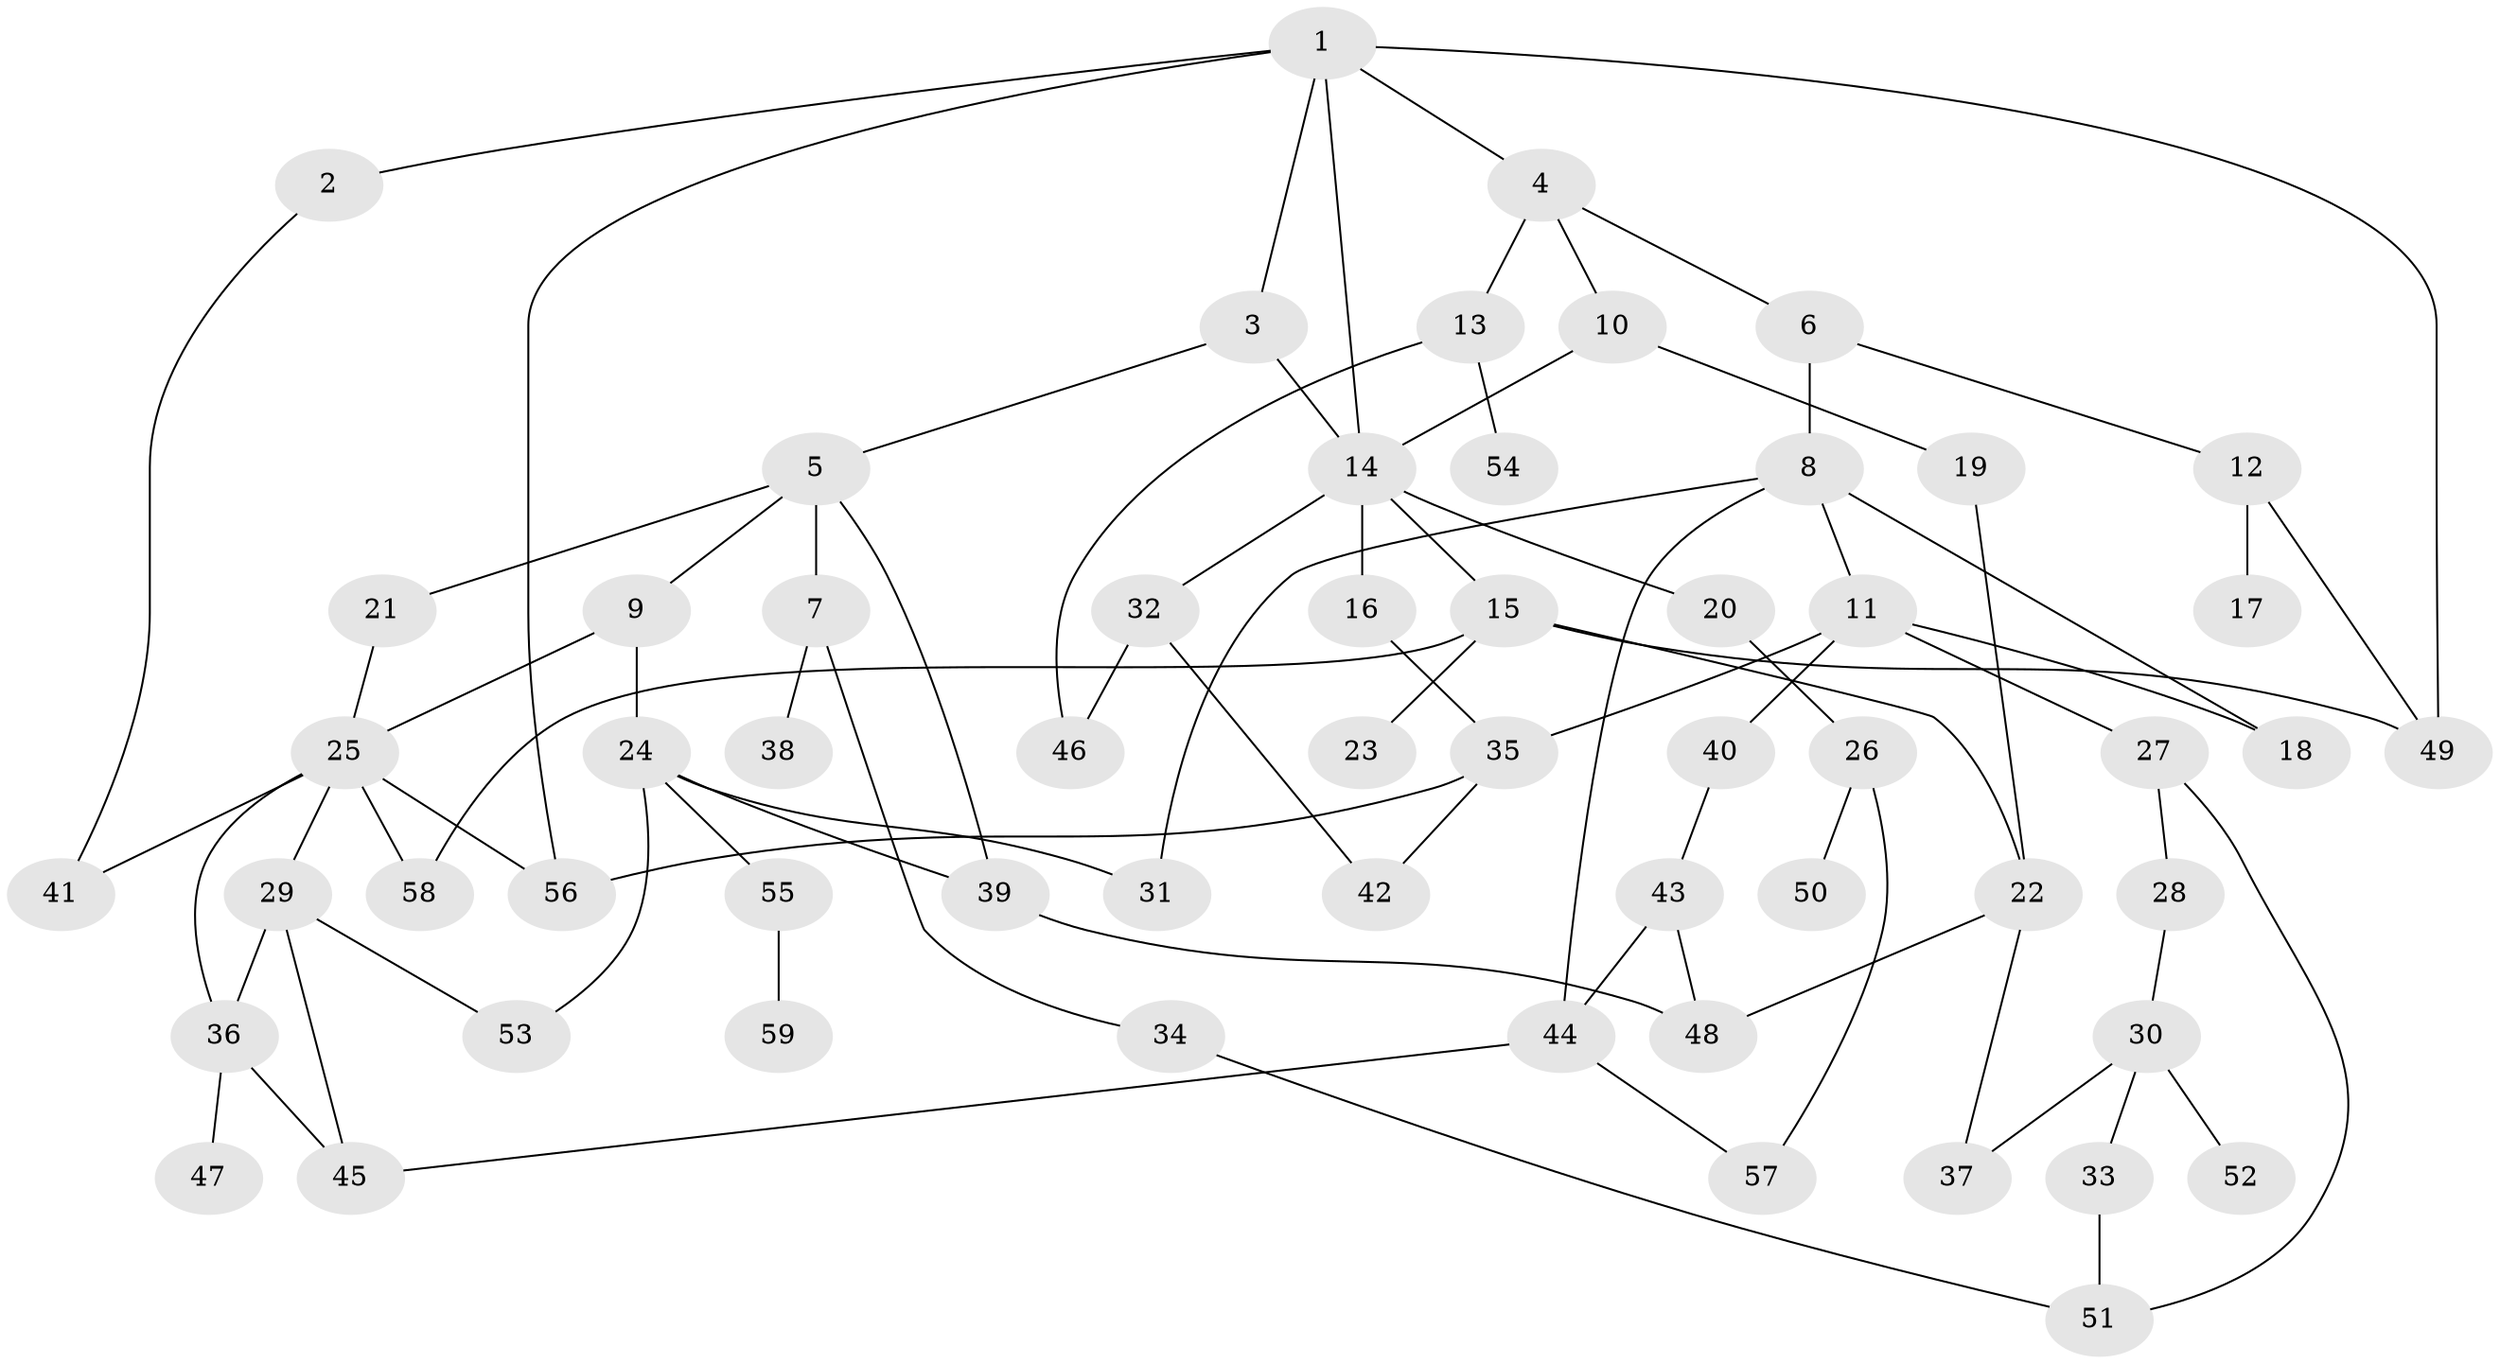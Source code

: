 // Generated by graph-tools (version 1.1) at 2025/13/03/09/25 04:13:22]
// undirected, 59 vertices, 85 edges
graph export_dot {
graph [start="1"]
  node [color=gray90,style=filled];
  1;
  2;
  3;
  4;
  5;
  6;
  7;
  8;
  9;
  10;
  11;
  12;
  13;
  14;
  15;
  16;
  17;
  18;
  19;
  20;
  21;
  22;
  23;
  24;
  25;
  26;
  27;
  28;
  29;
  30;
  31;
  32;
  33;
  34;
  35;
  36;
  37;
  38;
  39;
  40;
  41;
  42;
  43;
  44;
  45;
  46;
  47;
  48;
  49;
  50;
  51;
  52;
  53;
  54;
  55;
  56;
  57;
  58;
  59;
  1 -- 2;
  1 -- 3;
  1 -- 4;
  1 -- 14;
  1 -- 49;
  1 -- 56;
  2 -- 41;
  3 -- 5;
  3 -- 14;
  4 -- 6;
  4 -- 10;
  4 -- 13;
  5 -- 7;
  5 -- 9;
  5 -- 21;
  5 -- 39;
  6 -- 8;
  6 -- 12;
  7 -- 34;
  7 -- 38;
  8 -- 11;
  8 -- 44;
  8 -- 31;
  8 -- 18;
  9 -- 24;
  9 -- 25;
  10 -- 14;
  10 -- 19;
  11 -- 18;
  11 -- 27;
  11 -- 35;
  11 -- 40;
  12 -- 17;
  12 -- 49;
  13 -- 54;
  13 -- 46;
  14 -- 15;
  14 -- 16;
  14 -- 20;
  14 -- 32;
  15 -- 23;
  15 -- 49;
  15 -- 22;
  15 -- 58;
  16 -- 35;
  19 -- 22;
  20 -- 26;
  21 -- 25;
  22 -- 37;
  22 -- 48;
  24 -- 31;
  24 -- 55;
  24 -- 53;
  24 -- 39;
  25 -- 29;
  25 -- 56;
  25 -- 58;
  25 -- 41;
  25 -- 36;
  26 -- 50;
  26 -- 57;
  27 -- 28;
  27 -- 51;
  28 -- 30;
  29 -- 36;
  29 -- 53;
  29 -- 45;
  30 -- 33;
  30 -- 52;
  30 -- 37;
  32 -- 46;
  32 -- 42;
  33 -- 51;
  34 -- 51;
  35 -- 42;
  35 -- 56;
  36 -- 47;
  36 -- 45;
  39 -- 48;
  40 -- 43;
  43 -- 48;
  43 -- 44;
  44 -- 45;
  44 -- 57;
  55 -- 59;
}
